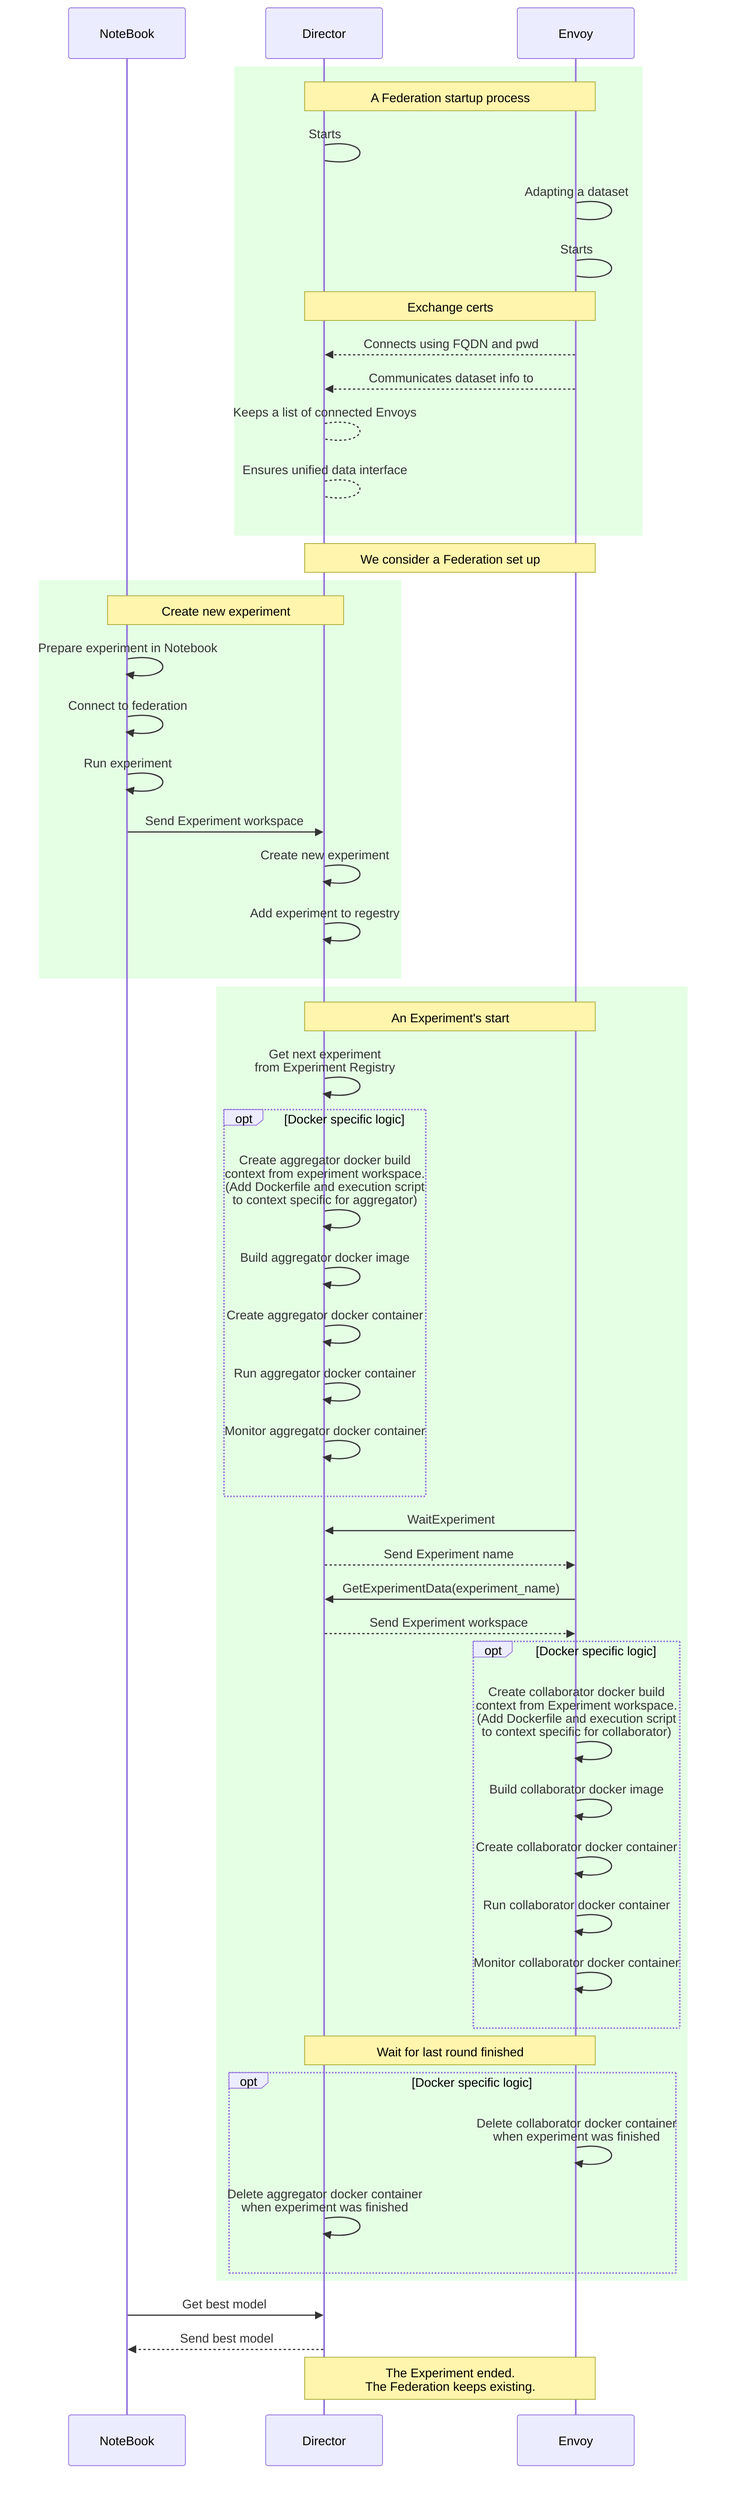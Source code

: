 sequenceDiagram
    participant N as NoteBook
    participant D as Director
    participant E as Envoy
    rect rgb(0, 255, 0,.1)
        Note over D,E: A Federation startup process
        D->D: Starts
        E->E: Adapting a dataset
        E->E: Starts
        Note over D,E: Exchange certs
        E-->>D: Connects using FQDN and pwd
        E-->>D: Communicates dataset info to
        D-->D: Keeps a list of connected Envoys
        D-->D: Ensures unified data interface
    end
    Note over D,E: We consider a Federation set up
    rect rgb(0, 255, 0,.1)
    Note over N,D: Create new experiment
        N->>N: Prepare experiment in Notebook
        N->>N: Connect to federation
        N->>N: Run experiment
        N->>D: Send Experiment workspace
        D->>D: Create new experiment
        D->>D: Add experiment to regestry
    end
    rect rgb(0, 255, 0,.1)
        Note over D,E: An Experiment's start
        D->>D: Get next experiment<br>from Experiment Registry
        opt Docker specific logic
            D->>D: Create aggregator docker build<br>context from experiment workspace.<br>(Add Dockerfile and execution script<br>to context specific for aggregator)
            D->>D: Build aggregator docker image
            D->>D: Create aggregator docker container
            D->>D: Run aggregator docker container
            D->>D: Monitor aggregator docker container
        end
        E->>D: WaitExperiment
        D-->>E: Send Experiment name
        E->>D: GetExperimentData(experiment_name)
        D-->>E: Send Experiment workspace
        opt Docker specific logic
            E->>E: Create collaborator docker build<br>context from Experiment workspace.<br>(Add Dockerfile and execution script<br>to context specific for collaborator)
            E->>E: Build collaborator docker image
            E->>E: Create collaborator docker container
            E->>E: Run collaborator docker container
            E->>E: Monitor collaborator docker container
        end
            Note over D,E: Wait for last round finished
        opt Docker specific logic
            E->>E: Delete collaborator docker container<br>when experiment was finished
            D->>D: Delete aggregator docker container<br>when experiment was finished
        end
    end
    N->>D: Get best model
    D-->>N: Send best model
    Note over D,E: The Experiment ended. <br> The Federation keeps existing.